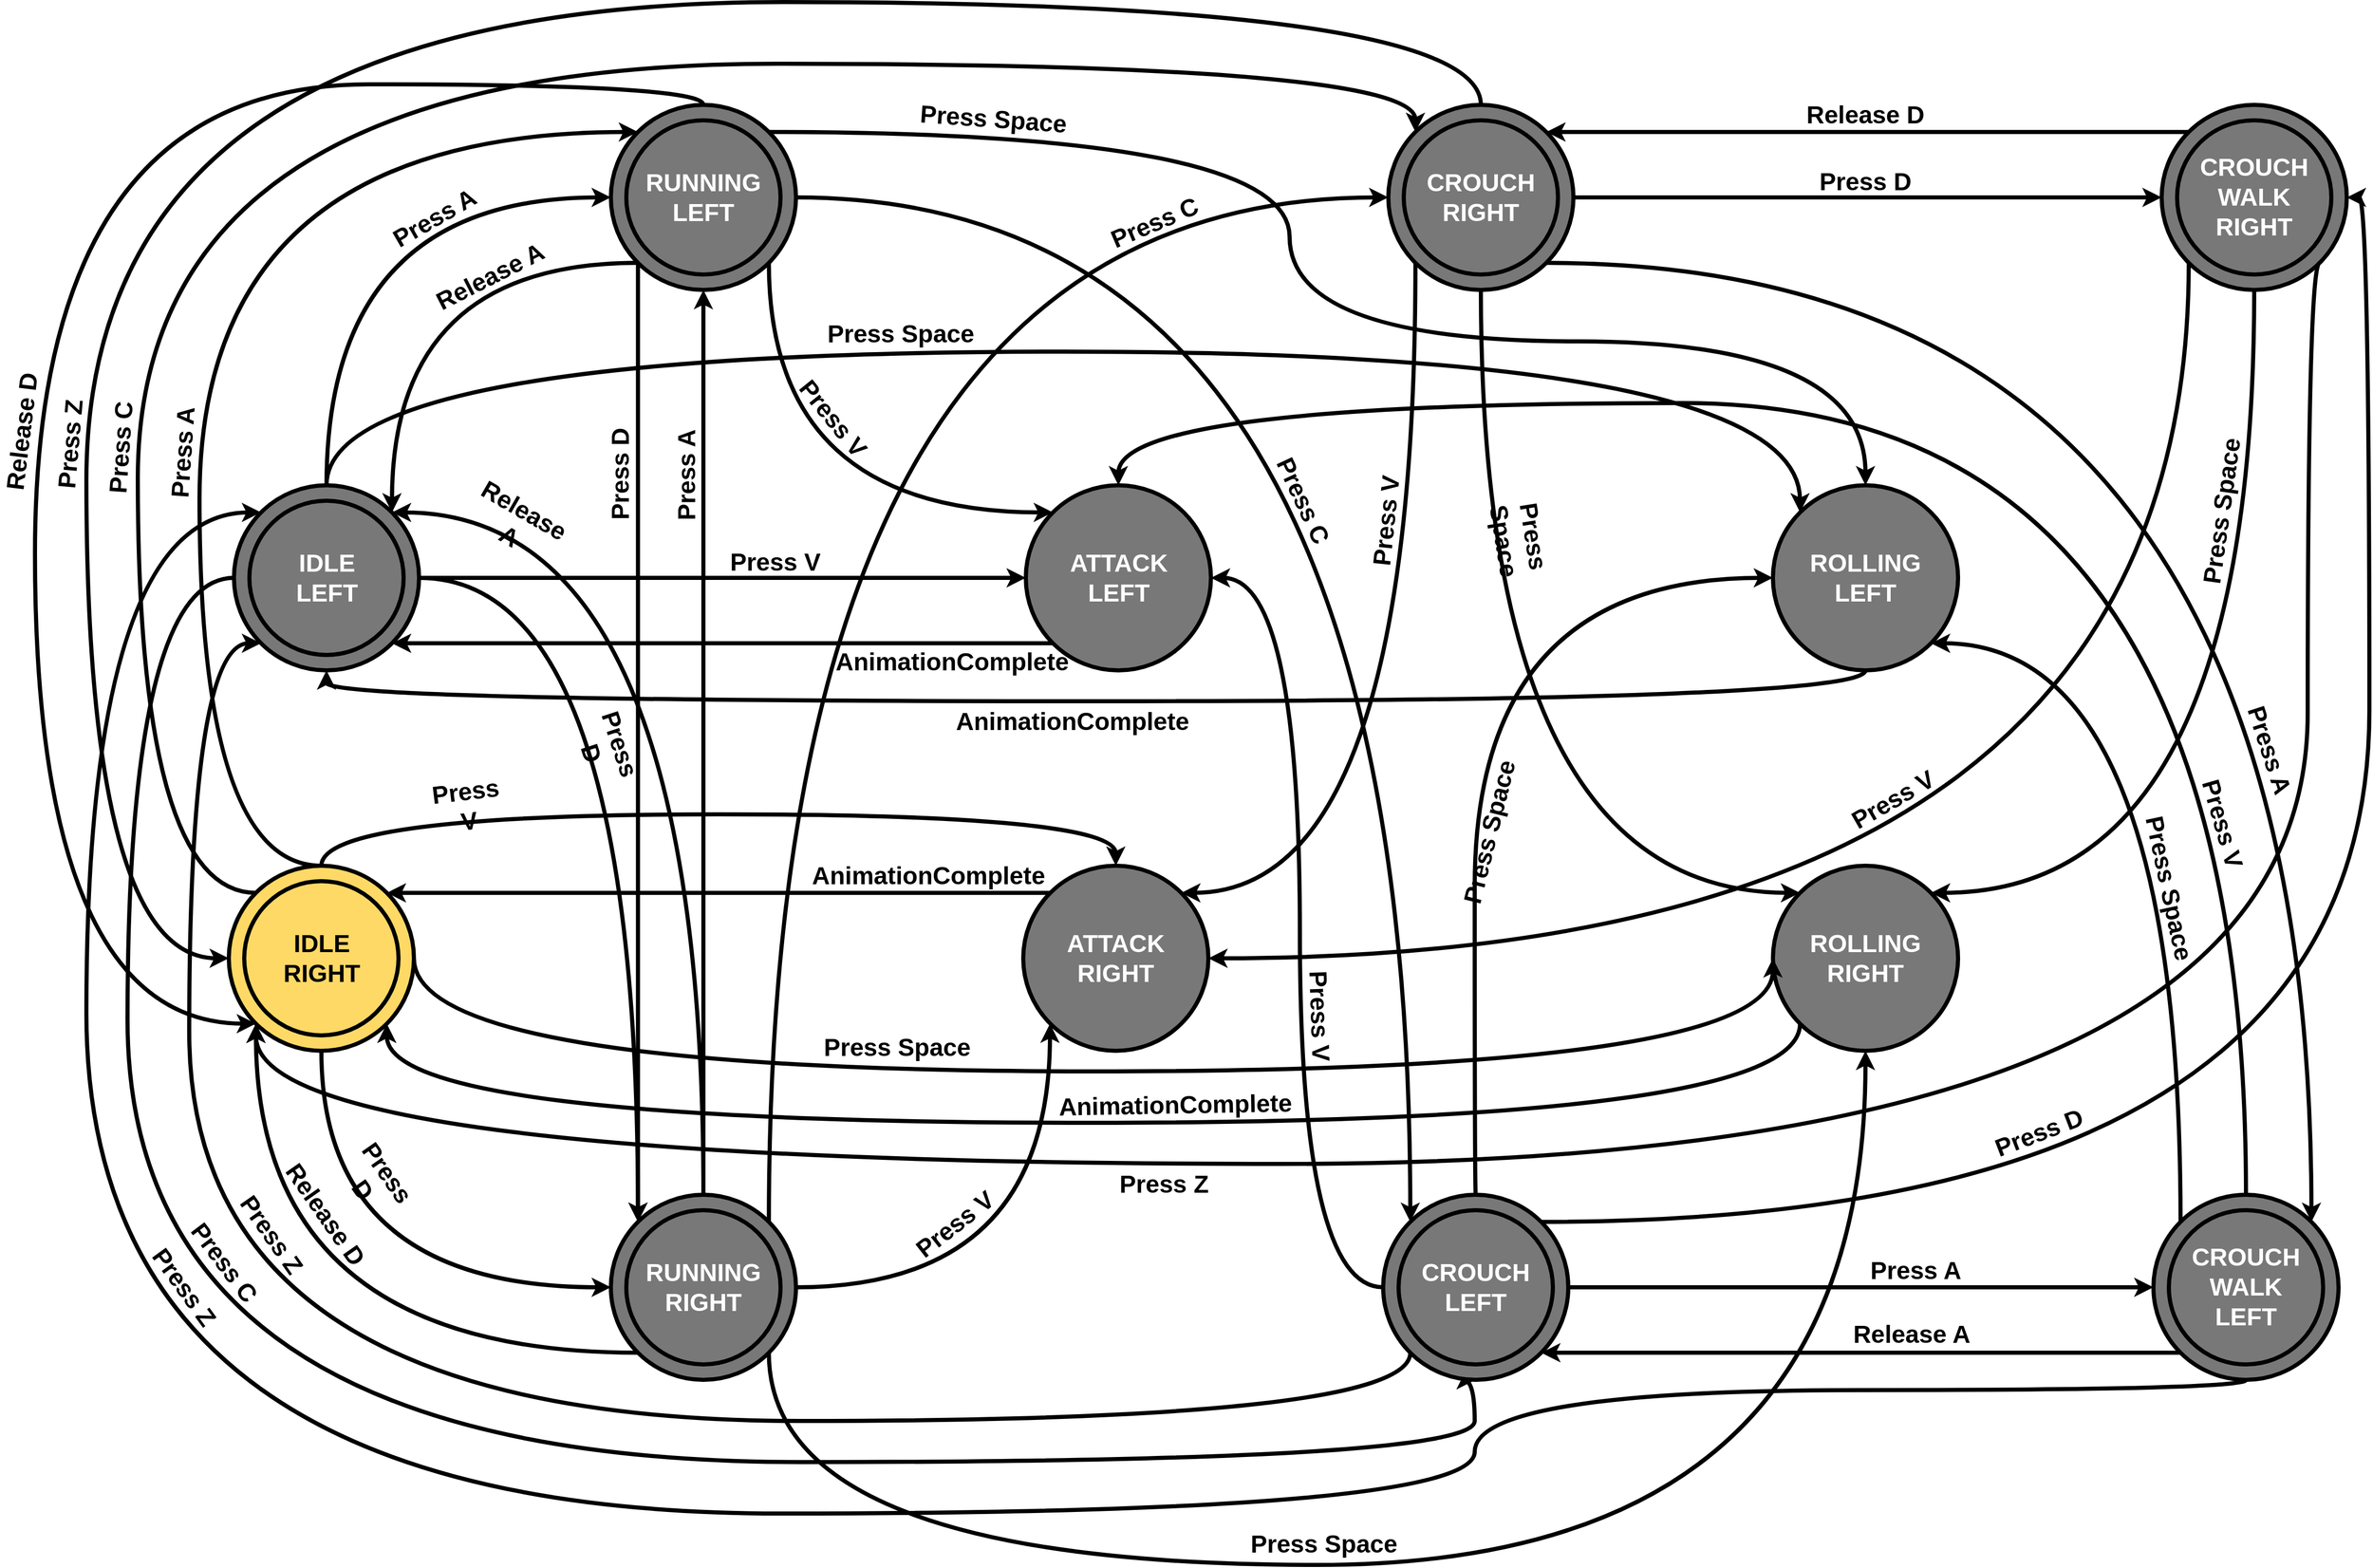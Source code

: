 <mxfile version="26.2.15">
  <diagram id="6a731a19-8d31-9384-78a2-239565b7b9f0" name="Page-1">
    <mxGraphModel dx="2977" dy="-34" grid="1" gridSize="10" guides="1" tooltips="1" connect="1" arrows="1" fold="1" page="1" pageScale="1" pageWidth="1169" pageHeight="827" background="none" math="0" shadow="0">
      <root>
        <mxCell id="0" />
        <mxCell id="1" parent="0" />
        <mxCell id="OigD2LRWpAPJj0eInk9N-1567" style="edgeStyle=orthogonalEdgeStyle;rounded=0;orthogonalLoop=1;jettySize=auto;html=1;exitX=0.5;exitY=0;exitDx=0;exitDy=0;entryX=0.5;entryY=0;entryDx=0;entryDy=0;strokeWidth=4;curved=1;strokeColor=light-dark(#000000,#EDEDED);fontSize=24;" parent="1" source="auzetTRaYYbW5140tfgM-1543" target="auzetTRaYYbW5140tfgM-1554" edge="1">
          <mxGeometry relative="1" as="geometry">
            <Array as="points">
              <mxPoint x="548" y="2920" />
              <mxPoint x="1321" y="2920" />
            </Array>
          </mxGeometry>
        </mxCell>
        <mxCell id="auzetTRaYYbW5140tfgM-1543" value="&lt;font&gt;IDLE&lt;/font&gt;&lt;div&gt;&lt;font&gt;RIGHT&lt;/font&gt;&lt;/div&gt;" style="ellipse;whiteSpace=wrap;html=1;shadow=0;fontFamily=Helvetica;fontSize=24;fontColor=#000000;align=center;strokeColor=light-dark(#000000,#EDEDED);strokeWidth=4;fillColor=#FFD966;fontStyle=1;gradientColor=none;" parent="1" vertex="1">
          <mxGeometry x="458.5" y="2970" width="180" height="180" as="geometry" />
        </mxCell>
        <mxCell id="HxMsq7cy60UaPNfM4Sc5-1567" style="edgeStyle=orthogonalEdgeStyle;rounded=0;orthogonalLoop=1;jettySize=auto;html=1;entryX=0.5;entryY=1;entryDx=0;entryDy=0;curved=1;strokeWidth=4;exitX=0;exitY=0.5;exitDx=0;exitDy=0;fontSize=24;" parent="1" source="auzetTRaYYbW5140tfgM-1544" target="auzetTRaYYbW5140tfgM-1551" edge="1">
          <mxGeometry relative="1" as="geometry">
            <Array as="points">
              <mxPoint x="360" y="2690" />
              <mxPoint x="360" y="3550" />
              <mxPoint x="1670" y="3550" />
              <mxPoint x="1670" y="3470" />
            </Array>
          </mxGeometry>
        </mxCell>
        <mxCell id="auzetTRaYYbW5140tfgM-1544" value="&lt;font&gt;IDLE&lt;/font&gt;&lt;div&gt;&lt;font&gt;LEFT&lt;/font&gt;&lt;/div&gt;" style="ellipse;whiteSpace=wrap;html=1;shadow=0;fontFamily=Helvetica;fontSize=24;align=center;strokeColor=#000000;strokeWidth=4;fillColor=light-dark(#787878, #1a1a1a);fontStyle=1;fontColor=#FFFFFF;" parent="1" vertex="1">
          <mxGeometry x="463.5" y="2600" width="180" height="180" as="geometry" />
        </mxCell>
        <mxCell id="OigD2LRWpAPJj0eInk9N-1596" style="edgeStyle=orthogonalEdgeStyle;rounded=0;orthogonalLoop=1;jettySize=auto;html=1;exitX=0;exitY=1;exitDx=0;exitDy=0;entryX=1;entryY=0;entryDx=0;entryDy=0;curved=1;strokeWidth=4;fontSize=24;" parent="1" source="auzetTRaYYbW5140tfgM-1546" target="auzetTRaYYbW5140tfgM-1544" edge="1">
          <mxGeometry relative="1" as="geometry" />
        </mxCell>
        <mxCell id="OigD2LRWpAPJj0eInk9N-1598" style="edgeStyle=orthogonalEdgeStyle;rounded=0;orthogonalLoop=1;jettySize=auto;html=1;exitX=0;exitY=1;exitDx=0;exitDy=0;entryX=0;entryY=0;entryDx=0;entryDy=0;strokeWidth=4;curved=1;fontSize=24;" parent="1" source="auzetTRaYYbW5140tfgM-1546" target="auzetTRaYYbW5140tfgM-1545" edge="1">
          <mxGeometry relative="1" as="geometry" />
        </mxCell>
        <mxCell id="OigD2LRWpAPJj0eInk9N-1601" style="edgeStyle=orthogonalEdgeStyle;rounded=0;orthogonalLoop=1;jettySize=auto;html=1;exitX=0.5;exitY=0;exitDx=0;exitDy=0;entryX=0;entryY=1;entryDx=0;entryDy=0;curved=1;strokeWidth=4;fontSize=24;" parent="1" source="auzetTRaYYbW5140tfgM-1546" target="auzetTRaYYbW5140tfgM-1543" edge="1">
          <mxGeometry relative="1" as="geometry">
            <Array as="points">
              <mxPoint x="920" y="2210" />
              <mxPoint x="270" y="2210" />
              <mxPoint x="270" y="3124" />
            </Array>
          </mxGeometry>
        </mxCell>
        <mxCell id="HxMsq7cy60UaPNfM4Sc5-1545" style="edgeStyle=orthogonalEdgeStyle;rounded=0;orthogonalLoop=1;jettySize=auto;html=1;exitX=1;exitY=0.5;exitDx=0;exitDy=0;entryX=0;entryY=0;entryDx=0;entryDy=0;curved=1;strokeWidth=4;fontSize=24;" parent="1" source="auzetTRaYYbW5140tfgM-1546" target="auzetTRaYYbW5140tfgM-1551" edge="1">
          <mxGeometry relative="1" as="geometry">
            <mxPoint x="1220.0" y="2660" as="targetPoint" />
          </mxGeometry>
        </mxCell>
        <mxCell id="auzetTRaYYbW5140tfgM-1546" value="&lt;font&gt;RUNNING&lt;/font&gt;&lt;div&gt;&lt;span style=&quot;background-color: transparent;&quot;&gt;&lt;font&gt;LEFT&lt;/font&gt;&lt;/span&gt;&lt;/div&gt;" style="ellipse;whiteSpace=wrap;html=1;shadow=0;fontFamily=Helvetica;fontSize=24;fontColor=#FFFFFF;align=center;strokeColor=#000000;strokeWidth=4;fillColor=light-dark(#787878, #1a1a1a);fontStyle=1;" parent="1" vertex="1">
          <mxGeometry x="830" y="2230" width="180" height="180" as="geometry" />
        </mxCell>
        <mxCell id="auzetTRaYYbW5140tfgM-1548" value="&lt;font&gt;ROLLING&lt;/font&gt;&lt;div&gt;&lt;font&gt;LEFT&lt;/font&gt;&lt;/div&gt;" style="ellipse;whiteSpace=wrap;html=1;shadow=0;fontFamily=Helvetica;fontSize=24;fontColor=#FFFFFF;align=center;strokeColor=#000000;strokeWidth=4;fillColor=light-dark(#787878, #1a1a1a);fontStyle=1;" parent="1" vertex="1">
          <mxGeometry x="1960" y="2600" width="180" height="180" as="geometry" />
        </mxCell>
        <mxCell id="HxMsq7cy60UaPNfM4Sc5-1584" style="edgeStyle=orthogonalEdgeStyle;rounded=0;orthogonalLoop=1;jettySize=auto;html=1;exitX=0;exitY=0;exitDx=0;exitDy=0;entryX=1;entryY=1;entryDx=0;entryDy=0;curved=1;strokeWidth=4;fontSize=24;" parent="1" source="auzetTRaYYbW5140tfgM-1553" target="auzetTRaYYbW5140tfgM-1548" edge="1">
          <mxGeometry relative="1" as="geometry">
            <Array as="points">
              <mxPoint x="2356" y="2754" />
            </Array>
          </mxGeometry>
        </mxCell>
        <mxCell id="auzetTRaYYbW5140tfgM-1553" value="&lt;font&gt;CROUCH&lt;/font&gt;&lt;div&gt;&lt;font&gt;WALK&lt;/font&gt;&lt;/div&gt;&lt;div&gt;&lt;font&gt;LEFT&lt;/font&gt;&lt;/div&gt;" style="ellipse;whiteSpace=wrap;html=1;shadow=0;fontFamily=Helvetica;fontSize=24;fontColor=#FFFFFF;align=center;strokeColor=#000000;strokeWidth=4;fillColor=light-dark(#787878, #1a1a1a);fontStyle=1;" parent="1" vertex="1">
          <mxGeometry x="2330" y="3290" width="180" height="180" as="geometry" />
        </mxCell>
        <mxCell id="auzetTRaYYbW5140tfgM-1549" value="&lt;font&gt;ROLLING&lt;/font&gt;&lt;div&gt;&lt;font&gt;RIGHT&lt;/font&gt;&lt;/div&gt;" style="ellipse;whiteSpace=wrap;html=1;shadow=0;fontFamily=Helvetica;fontSize=24;fontColor=#FFFFFF;align=center;strokeColor=#000000;strokeWidth=4;fillColor=light-dark(#787878, #1a1a1a);fontStyle=1;" parent="1" vertex="1">
          <mxGeometry x="1960" y="2970" width="180" height="180" as="geometry" />
        </mxCell>
        <mxCell id="HxMsq7cy60UaPNfM4Sc5-1586" style="edgeStyle=orthogonalEdgeStyle;rounded=0;orthogonalLoop=1;jettySize=auto;html=1;exitX=0;exitY=1;exitDx=0;exitDy=0;entryX=1;entryY=0.5;entryDx=0;entryDy=0;curved=1;strokeWidth=4;strokeColor=#000000;fontSize=24;" parent="1" source="auzetTRaYYbW5140tfgM-1552" target="auzetTRaYYbW5140tfgM-1554" edge="1">
          <mxGeometry relative="1" as="geometry">
            <Array as="points">
              <mxPoint x="2364" y="3060" />
            </Array>
          </mxGeometry>
        </mxCell>
        <mxCell id="auzetTRaYYbW5140tfgM-1552" value="&lt;font&gt;CROUCH&lt;/font&gt;&lt;div&gt;&lt;font&gt;WALK&lt;/font&gt;&lt;/div&gt;&lt;div&gt;&lt;font&gt;RIGHT&lt;/font&gt;&lt;/div&gt;" style="ellipse;whiteSpace=wrap;html=1;shadow=0;fontFamily=Helvetica;fontSize=24;fontColor=#FFFFFF;align=center;strokeColor=#000000;strokeWidth=4;fillColor=light-dark(#787878, #1a1a1a);fontStyle=1;" parent="1" vertex="1">
          <mxGeometry x="2338" y="2230" width="180" height="180" as="geometry" />
        </mxCell>
        <mxCell id="OigD2LRWpAPJj0eInk9N-1543" style="edgeStyle=orthogonalEdgeStyle;rounded=0;orthogonalLoop=1;jettySize=auto;html=1;exitX=0;exitY=1;exitDx=0;exitDy=0;entryX=1;entryY=1;entryDx=0;entryDy=0;strokeWidth=4;strokeColor=light-dark(#000000,#EDEDED);curved=1;fontSize=24;" parent="1" source="auzetTRaYYbW5140tfgM-1555" target="auzetTRaYYbW5140tfgM-1544" edge="1">
          <mxGeometry relative="1" as="geometry">
            <Array as="points">
              <mxPoint x="1260" y="2754" />
            </Array>
          </mxGeometry>
        </mxCell>
        <mxCell id="auzetTRaYYbW5140tfgM-1555" value="&lt;font&gt;ATTACK&lt;/font&gt;&lt;div&gt;&lt;font&gt;LEFT&lt;/font&gt;&lt;/div&gt;" style="ellipse;whiteSpace=wrap;html=1;shadow=0;fontFamily=Helvetica;fontSize=24;fontColor=#FFFFFF;align=center;strokeColor=#000000;strokeWidth=4;fillColor=light-dark(#787878, #1a1a1a);fontStyle=1;" parent="1" vertex="1">
          <mxGeometry x="1233.5" y="2600" width="180" height="180" as="geometry" />
        </mxCell>
        <mxCell id="auzetTRaYYbW5140tfgM-1550" value="&lt;font&gt;CROUCH&lt;/font&gt;&lt;div&gt;&lt;font&gt;RIGHT&lt;/font&gt;&lt;/div&gt;" style="ellipse;whiteSpace=wrap;html=1;shadow=0;fontFamily=Helvetica;fontSize=24;fontColor=#FFFFFF;align=center;strokeColor=#000000;strokeWidth=4;fillColor=light-dark(#787878, #1a1a1a);fontStyle=1;" parent="1" vertex="1">
          <mxGeometry x="1586" y="2230" width="180" height="180" as="geometry" />
        </mxCell>
        <mxCell id="HxMsq7cy60UaPNfM4Sc5-1551" style="edgeStyle=orthogonalEdgeStyle;rounded=0;orthogonalLoop=1;jettySize=auto;html=1;exitX=0;exitY=0;exitDx=0;exitDy=0;entryX=1;entryY=0;entryDx=0;entryDy=0;strokeWidth=4;curved=1;fontSize=24;" parent="1" source="auzetTRaYYbW5140tfgM-1554" target="auzetTRaYYbW5140tfgM-1543" edge="1">
          <mxGeometry relative="1" as="geometry" />
        </mxCell>
        <mxCell id="auzetTRaYYbW5140tfgM-1554" value="&lt;font&gt;ATTACK&lt;/font&gt;&lt;div&gt;&lt;span style=&quot;background-color: transparent;&quot;&gt;&lt;font&gt;RIGHT&lt;/font&gt;&lt;/span&gt;&lt;/div&gt;" style="ellipse;whiteSpace=wrap;html=1;shadow=0;fontFamily=Helvetica;fontSize=24;fontColor=#FFFFFF;align=center;strokeColor=#000000;strokeWidth=4;fillColor=light-dark(#787878, #1a1a1a);fontStyle=1;" parent="1" vertex="1">
          <mxGeometry x="1231" y="2970" width="180" height="180" as="geometry" />
        </mxCell>
        <mxCell id="OigD2LRWpAPJj0eInk9N-1593" style="edgeStyle=orthogonalEdgeStyle;rounded=0;orthogonalLoop=1;jettySize=auto;html=1;exitX=1;exitY=1;exitDx=0;exitDy=0;entryX=0.5;entryY=1;entryDx=0;entryDy=0;curved=1;strokeWidth=4;fontSize=24;" parent="1" source="auzetTRaYYbW5140tfgM-1545" target="auzetTRaYYbW5140tfgM-1549" edge="1">
          <mxGeometry relative="1" as="geometry">
            <Array as="points">
              <mxPoint x="984" y="3650" />
              <mxPoint x="2050" y="3650" />
            </Array>
          </mxGeometry>
        </mxCell>
        <mxCell id="auzetTRaYYbW5140tfgM-1545" value="&lt;font&gt;RUNNING&lt;/font&gt;&lt;div&gt;&lt;font&gt;RIGHT&lt;/font&gt;&lt;/div&gt;" style="ellipse;whiteSpace=wrap;html=1;shadow=0;fontFamily=Helvetica;fontSize=24;fontColor=#FFFFFF;align=center;strokeColor=#000000;strokeWidth=4;fillColor=light-dark(#787878, #1a1a1a);fontStyle=1;" parent="1" vertex="1">
          <mxGeometry x="830" y="3290" width="180" height="180" as="geometry" />
        </mxCell>
        <mxCell id="HxMsq7cy60UaPNfM4Sc5-1566" style="edgeStyle=orthogonalEdgeStyle;rounded=0;orthogonalLoop=1;jettySize=auto;html=1;entryX=0;entryY=1;entryDx=0;entryDy=0;curved=1;strokeWidth=4;exitX=0;exitY=1;exitDx=0;exitDy=0;fontSize=24;" parent="1" source="auzetTRaYYbW5140tfgM-1551" target="auzetTRaYYbW5140tfgM-1544" edge="1">
          <mxGeometry relative="1" as="geometry">
            <Array as="points">
              <mxPoint x="1607" y="3510" />
              <mxPoint x="420" y="3510" />
              <mxPoint x="420" y="2754" />
            </Array>
          </mxGeometry>
        </mxCell>
        <mxCell id="auzetTRaYYbW5140tfgM-1551" value="&lt;font&gt;CROUCH&lt;/font&gt;&lt;div&gt;&lt;font&gt;LEFT&lt;/font&gt;&lt;/div&gt;" style="ellipse;whiteSpace=wrap;html=1;shadow=0;fontFamily=Helvetica;fontSize=24;fontColor=#FFFFFF;align=center;strokeColor=#000000;strokeWidth=4;fillColor=light-dark(#787878, #1a1a1a);fontStyle=1;" parent="1" vertex="1">
          <mxGeometry x="1581" y="3290" width="180" height="180" as="geometry" />
        </mxCell>
        <mxCell id="auzetTRaYYbW5140tfgM-1547" style="edgeStyle=orthogonalEdgeStyle;rounded=0;orthogonalLoop=1;jettySize=auto;html=1;exitX=0.5;exitY=0;exitDx=0;exitDy=0;entryX=0;entryY=0;entryDx=0;entryDy=0;strokeWidth=4;strokeColor=light-dark(#000000,#EDEDED);curved=1;fontSize=24;" parent="1" source="auzetTRaYYbW5140tfgM-1543" target="auzetTRaYYbW5140tfgM-1546" edge="1">
          <mxGeometry relative="1" as="geometry">
            <Array as="points">
              <mxPoint x="430" y="2970" />
              <mxPoint x="430" y="2256" />
            </Array>
          </mxGeometry>
        </mxCell>
        <mxCell id="auzetTRaYYbW5140tfgM-1559" value="" style="edgeStyle=orthogonalEdgeStyle;rounded=0;orthogonalLoop=1;jettySize=auto;html=1;exitX=0;exitY=0;exitDx=0;exitDy=0;entryX=0;entryY=0;entryDx=0;entryDy=0;strokeWidth=4;fontSize=24;fontStyle=1;curved=1;strokeColor=light-dark(#000000,#EDEDED);" parent="1" source="auzetTRaYYbW5140tfgM-1543" target="auzetTRaYYbW5140tfgM-1550" edge="1">
          <mxGeometry x="0.032" y="-20" relative="1" as="geometry">
            <Array as="points">
              <mxPoint x="370" y="2996" />
              <mxPoint x="370" y="2190" />
              <mxPoint x="1612" y="2190" />
            </Array>
            <mxPoint as="offset" />
          </mxGeometry>
        </mxCell>
        <mxCell id="auzetTRaYYbW5140tfgM-1564" style="edgeStyle=orthogonalEdgeStyle;rounded=0;orthogonalLoop=1;jettySize=auto;html=1;entryX=0;entryY=0.5;entryDx=0;entryDy=0;curved=1;strokeWidth=4;exitX=0.5;exitY=0;exitDx=0;exitDy=0;strokeColor=light-dark(#000000,#EDEDED);fontSize=24;" parent="1" source="auzetTRaYYbW5140tfgM-1544" target="auzetTRaYYbW5140tfgM-1546" edge="1">
          <mxGeometry relative="1" as="geometry">
            <mxPoint x="650" y="2690" as="sourcePoint" />
            <Array as="points">
              <mxPoint x="554" y="2320" />
            </Array>
          </mxGeometry>
        </mxCell>
        <mxCell id="auzetTRaYYbW5140tfgM-1565" style="edgeStyle=orthogonalEdgeStyle;rounded=0;orthogonalLoop=1;jettySize=auto;html=1;exitX=1;exitY=0.5;exitDx=0;exitDy=0;curved=1;strokeWidth=4;strokeColor=light-dark(#000000,#EDEDED);entryX=0;entryY=0;entryDx=0;entryDy=0;fontSize=24;" parent="1" source="auzetTRaYYbW5140tfgM-1544" target="auzetTRaYYbW5140tfgM-1545" edge="1">
          <mxGeometry relative="1" as="geometry">
            <mxPoint x="1070" y="3180" as="targetPoint" />
            <Array as="points">
              <mxPoint x="856" y="2690" />
            </Array>
          </mxGeometry>
        </mxCell>
        <mxCell id="auzetTRaYYbW5140tfgM-1567" style="edgeStyle=orthogonalEdgeStyle;rounded=0;orthogonalLoop=1;jettySize=auto;html=1;entryX=0;entryY=0.5;entryDx=0;entryDy=0;curved=1;strokeWidth=4;strokeColor=light-dark(#000000,#EDEDED);exitX=1;exitY=0.5;exitDx=0;exitDy=0;fontSize=24;" parent="1" source="auzetTRaYYbW5140tfgM-1544" target="auzetTRaYYbW5140tfgM-1555" edge="1">
          <mxGeometry relative="1" as="geometry">
            <mxPoint x="680" y="2720" as="sourcePoint" />
            <Array as="points">
              <mxPoint x="1170" y="2690" />
              <mxPoint x="1170" y="2690" />
            </Array>
          </mxGeometry>
        </mxCell>
        <mxCell id="auzetTRaYYbW5140tfgM-1568" style="edgeStyle=orthogonalEdgeStyle;rounded=0;orthogonalLoop=1;jettySize=auto;html=1;exitX=0.5;exitY=0;exitDx=0;exitDy=0;entryX=0;entryY=0;entryDx=0;entryDy=0;curved=1;strokeWidth=4;strokeColor=light-dark(#000000,#EDEDED);fontSize=24;" parent="1" source="auzetTRaYYbW5140tfgM-1544" target="auzetTRaYYbW5140tfgM-1548" edge="1">
          <mxGeometry relative="1" as="geometry">
            <Array as="points">
              <mxPoint x="554" y="2470" />
              <mxPoint x="1986" y="2470" />
            </Array>
          </mxGeometry>
        </mxCell>
        <mxCell id="auzetTRaYYbW5140tfgM-1570" style="edgeStyle=orthogonalEdgeStyle;rounded=0;orthogonalLoop=1;jettySize=auto;html=1;exitX=0;exitY=1;exitDx=0;exitDy=0;entryX=0;entryY=1;entryDx=0;entryDy=0;curved=1;strokeWidth=4;strokeColor=light-dark(#000000,#EDEDED);fontSize=24;" parent="1" source="auzetTRaYYbW5140tfgM-1545" target="auzetTRaYYbW5140tfgM-1543" edge="1">
          <mxGeometry relative="1" as="geometry">
            <Array as="points">
              <mxPoint x="485" y="3444" />
            </Array>
          </mxGeometry>
        </mxCell>
        <mxCell id="auzetTRaYYbW5140tfgM-1572" style="edgeStyle=orthogonalEdgeStyle;rounded=0;orthogonalLoop=1;jettySize=auto;html=1;entryX=0.5;entryY=1;entryDx=0;entryDy=0;curved=1;exitX=0.5;exitY=0;exitDx=0;exitDy=0;strokeWidth=4;strokeColor=light-dark(#000000,#EDEDED);fontSize=24;" parent="1" source="auzetTRaYYbW5140tfgM-1545" target="auzetTRaYYbW5140tfgM-1546" edge="1">
          <mxGeometry relative="1" as="geometry">
            <Array as="points" />
          </mxGeometry>
        </mxCell>
        <mxCell id="auzetTRaYYbW5140tfgM-1575" style="edgeStyle=orthogonalEdgeStyle;rounded=0;orthogonalLoop=1;jettySize=auto;html=1;entryX=1;entryY=0;entryDx=0;entryDy=0;curved=1;strokeWidth=4;strokeColor=light-dark(#000000,#EDEDED);fontSize=24;" parent="1" source="auzetTRaYYbW5140tfgM-1545" target="auzetTRaYYbW5140tfgM-1544" edge="1">
          <mxGeometry relative="1" as="geometry">
            <Array as="points">
              <mxPoint x="920" y="2626" />
            </Array>
          </mxGeometry>
        </mxCell>
        <mxCell id="auzetTRaYYbW5140tfgM-1578" style="edgeStyle=orthogonalEdgeStyle;rounded=0;orthogonalLoop=1;jettySize=auto;html=1;entryX=0.5;entryY=0;entryDx=0;entryDy=0;strokeWidth=4;strokeColor=light-dark(#000000,#EDEDED);curved=1;exitX=1;exitY=0;exitDx=0;exitDy=0;fontSize=24;" parent="1" source="auzetTRaYYbW5140tfgM-1546" target="auzetTRaYYbW5140tfgM-1548" edge="1">
          <mxGeometry relative="1" as="geometry">
            <Array as="points">
              <mxPoint x="1490" y="2256" />
              <mxPoint x="1490" y="2460" />
              <mxPoint x="2050" y="2460" />
            </Array>
          </mxGeometry>
        </mxCell>
        <mxCell id="auzetTRaYYbW5140tfgM-1582" style="edgeStyle=orthogonalEdgeStyle;rounded=0;orthogonalLoop=1;jettySize=auto;html=1;entryX=0.5;entryY=1;entryDx=0;entryDy=0;strokeWidth=4;strokeColor=light-dark(#000000,#EDEDED);curved=1;exitX=0.5;exitY=1;exitDx=0;exitDy=0;fontSize=24;" parent="1" source="auzetTRaYYbW5140tfgM-1548" target="auzetTRaYYbW5140tfgM-1544" edge="1">
          <mxGeometry relative="1" as="geometry">
            <Array as="points">
              <mxPoint x="2050" y="2810" />
              <mxPoint x="554" y="2810" />
            </Array>
          </mxGeometry>
        </mxCell>
        <mxCell id="auzetTRaYYbW5140tfgM-1579" style="edgeStyle=orthogonalEdgeStyle;rounded=0;orthogonalLoop=1;jettySize=auto;html=1;entryX=1;entryY=1;entryDx=0;entryDy=0;strokeWidth=4;strokeColor=light-dark(#000000,#EDEDED);curved=1;exitX=0;exitY=1;exitDx=0;exitDy=0;fontSize=24;" parent="1" source="auzetTRaYYbW5140tfgM-1549" target="auzetTRaYYbW5140tfgM-1543" edge="1">
          <mxGeometry relative="1" as="geometry">
            <Array as="points">
              <mxPoint x="1986" y="3220" />
              <mxPoint x="612" y="3220" />
            </Array>
          </mxGeometry>
        </mxCell>
        <mxCell id="auzetTRaYYbW5140tfgM-1583" style="edgeStyle=orthogonalEdgeStyle;rounded=0;orthogonalLoop=1;jettySize=auto;html=1;entryX=1;entryY=0;entryDx=0;entryDy=0;strokeWidth=4;strokeColor=light-dark(#000000,#EDEDED);curved=1;exitX=1;exitY=1;exitDx=0;exitDy=0;fontSize=24;" parent="1" source="auzetTRaYYbW5140tfgM-1550" target="auzetTRaYYbW5140tfgM-1553" edge="1">
          <mxGeometry relative="1" as="geometry">
            <Array as="points">
              <mxPoint x="2484" y="2384" />
            </Array>
          </mxGeometry>
        </mxCell>
        <mxCell id="auzetTRaYYbW5140tfgM-1585" style="edgeStyle=orthogonalEdgeStyle;rounded=0;orthogonalLoop=1;jettySize=auto;html=1;entryX=0;entryY=0.5;entryDx=0;entryDy=0;strokeWidth=4;strokeColor=light-dark(#000000,#EDEDED);curved=1;exitX=1;exitY=0.5;exitDx=0;exitDy=0;fontSize=24;" parent="1" source="auzetTRaYYbW5140tfgM-1550" target="auzetTRaYYbW5140tfgM-1552" edge="1">
          <mxGeometry relative="1" as="geometry">
            <Array as="points">
              <mxPoint x="2050" y="2320" />
              <mxPoint x="2050" y="2320" />
            </Array>
          </mxGeometry>
        </mxCell>
        <mxCell id="auzetTRaYYbW5140tfgM-1586" style="edgeStyle=orthogonalEdgeStyle;rounded=0;orthogonalLoop=1;jettySize=auto;html=1;entryX=0;entryY=0.5;entryDx=0;entryDy=0;strokeWidth=4;strokeColor=light-dark(#000000,#EDEDED);curved=1;exitX=0.5;exitY=0;exitDx=0;exitDy=0;fontSize=24;" parent="1" source="auzetTRaYYbW5140tfgM-1550" target="auzetTRaYYbW5140tfgM-1543" edge="1">
          <mxGeometry relative="1" as="geometry">
            <Array as="points">
              <mxPoint x="1676" y="2130" />
              <mxPoint x="320" y="2130" />
              <mxPoint x="320" y="3060" />
            </Array>
          </mxGeometry>
        </mxCell>
        <mxCell id="auzetTRaYYbW5140tfgM-1587" style="edgeStyle=orthogonalEdgeStyle;rounded=0;orthogonalLoop=1;jettySize=auto;html=1;entryX=1;entryY=0;entryDx=0;entryDy=0;strokeWidth=4;strokeColor=light-dark(#000000,#EDEDED);curved=1;exitX=0;exitY=1;exitDx=0;exitDy=0;fontSize=24;" parent="1" source="auzetTRaYYbW5140tfgM-1550" target="auzetTRaYYbW5140tfgM-1554" edge="1">
          <mxGeometry relative="1" as="geometry">
            <Array as="points">
              <mxPoint x="1612" y="2996" />
            </Array>
          </mxGeometry>
        </mxCell>
        <mxCell id="auzetTRaYYbW5140tfgM-1589" style="edgeStyle=orthogonalEdgeStyle;rounded=0;orthogonalLoop=1;jettySize=auto;html=1;entryX=0;entryY=0;entryDx=0;entryDy=0;strokeWidth=4;strokeColor=light-dark(#000000,#EDEDED);curved=1;exitX=0.5;exitY=1;exitDx=0;exitDy=0;fontSize=24;" parent="1" source="auzetTRaYYbW5140tfgM-1550" target="auzetTRaYYbW5140tfgM-1549" edge="1">
          <mxGeometry relative="1" as="geometry">
            <Array as="points">
              <mxPoint x="1676" y="2996" />
            </Array>
          </mxGeometry>
        </mxCell>
        <mxCell id="auzetTRaYYbW5140tfgM-1590" style="edgeStyle=orthogonalEdgeStyle;rounded=0;orthogonalLoop=1;jettySize=auto;html=1;entryX=0;entryY=0.5;entryDx=0;entryDy=0;strokeWidth=4;strokeColor=light-dark(#000000,#EDEDED);curved=1;exitX=1;exitY=0.5;exitDx=0;exitDy=0;fontSize=24;" parent="1" source="auzetTRaYYbW5140tfgM-1551" target="auzetTRaYYbW5140tfgM-1553" edge="1">
          <mxGeometry relative="1" as="geometry">
            <mxPoint x="1890" y="3400" as="sourcePoint" />
            <Array as="points">
              <mxPoint x="1761" y="3380" />
            </Array>
          </mxGeometry>
        </mxCell>
        <mxCell id="auzetTRaYYbW5140tfgM-1591" style="edgeStyle=orthogonalEdgeStyle;rounded=0;orthogonalLoop=1;jettySize=auto;html=1;strokeWidth=4;strokeColor=light-dark(#000000,#EDEDED);curved=1;exitX=1;exitY=0;exitDx=0;exitDy=0;entryX=1;entryY=0.5;entryDx=0;entryDy=0;fontSize=24;" parent="1" source="auzetTRaYYbW5140tfgM-1551" target="auzetTRaYYbW5140tfgM-1552" edge="1">
          <mxGeometry relative="1" as="geometry">
            <Array as="points">
              <mxPoint x="2540" y="3316" />
              <mxPoint x="2540" y="2320" />
            </Array>
            <mxPoint x="1774.14" y="3316.36" as="sourcePoint" />
            <mxPoint x="2557.5" y="2320" as="targetPoint" />
          </mxGeometry>
        </mxCell>
        <mxCell id="auzetTRaYYbW5140tfgM-1593" style="edgeStyle=orthogonalEdgeStyle;rounded=0;orthogonalLoop=1;jettySize=auto;html=1;entryX=1;entryY=0.5;entryDx=0;entryDy=0;strokeWidth=4;strokeColor=light-dark(#000000,#EDEDED);curved=1;fontSize=24;" parent="1" source="auzetTRaYYbW5140tfgM-1551" target="auzetTRaYYbW5140tfgM-1555" edge="1">
          <mxGeometry relative="1" as="geometry">
            <Array as="points">
              <mxPoint x="1500" y="3380" />
              <mxPoint x="1500" y="2690" />
            </Array>
          </mxGeometry>
        </mxCell>
        <mxCell id="auzetTRaYYbW5140tfgM-1594" style="edgeStyle=orthogonalEdgeStyle;rounded=0;orthogonalLoop=1;jettySize=auto;html=1;entryX=0;entryY=0.5;entryDx=0;entryDy=0;strokeWidth=4;strokeColor=light-dark(#000000,#EDEDED);curved=1;exitX=0.5;exitY=0;exitDx=0;exitDy=0;fontSize=24;" parent="1" source="auzetTRaYYbW5140tfgM-1551" target="auzetTRaYYbW5140tfgM-1548" edge="1">
          <mxGeometry relative="1" as="geometry">
            <Array as="points">
              <mxPoint x="1670" y="3290" />
              <mxPoint x="1670" y="2690" />
            </Array>
          </mxGeometry>
        </mxCell>
        <mxCell id="auzetTRaYYbW5140tfgM-1595" style="edgeStyle=orthogonalEdgeStyle;rounded=0;orthogonalLoop=1;jettySize=auto;html=1;entryX=1;entryY=0;entryDx=0;entryDy=0;strokeWidth=4;strokeColor=light-dark(#000000,#EDEDED);curved=1;exitX=0;exitY=0;exitDx=0;exitDy=0;fontSize=24;" parent="1" source="auzetTRaYYbW5140tfgM-1552" target="auzetTRaYYbW5140tfgM-1550" edge="1">
          <mxGeometry relative="1" as="geometry">
            <Array as="points">
              <mxPoint x="2260" y="2256" />
              <mxPoint x="2260" y="2256" />
            </Array>
          </mxGeometry>
        </mxCell>
        <mxCell id="auzetTRaYYbW5140tfgM-1599" style="edgeStyle=orthogonalEdgeStyle;rounded=0;orthogonalLoop=1;jettySize=auto;html=1;entryX=1;entryY=0;entryDx=0;entryDy=0;strokeWidth=4;strokeColor=light-dark(#000000,#EDEDED);curved=1;exitX=0.5;exitY=1;exitDx=0;exitDy=0;fontSize=24;" parent="1" source="auzetTRaYYbW5140tfgM-1552" target="auzetTRaYYbW5140tfgM-1549" edge="1">
          <mxGeometry relative="1" as="geometry">
            <Array as="points">
              <mxPoint x="2428" y="2996" />
            </Array>
          </mxGeometry>
        </mxCell>
        <mxCell id="auzetTRaYYbW5140tfgM-1600" style="edgeStyle=orthogonalEdgeStyle;rounded=0;orthogonalLoop=1;jettySize=auto;html=1;entryX=1;entryY=1;entryDx=0;entryDy=0;strokeWidth=4;strokeColor=light-dark(#000000,#EDEDED);curved=1;exitX=0;exitY=1;exitDx=0;exitDy=0;fontSize=24;" parent="1" source="auzetTRaYYbW5140tfgM-1553" target="auzetTRaYYbW5140tfgM-1551" edge="1">
          <mxGeometry relative="1" as="geometry">
            <Array as="points">
              <mxPoint x="1810" y="3444" />
              <mxPoint x="1810" y="3444" />
            </Array>
          </mxGeometry>
        </mxCell>
        <mxCell id="auzetTRaYYbW5140tfgM-1601" style="edgeStyle=orthogonalEdgeStyle;rounded=0;orthogonalLoop=1;jettySize=auto;html=1;strokeWidth=4;strokeColor=light-dark(#000000,#EDEDED);curved=1;exitX=1;exitY=1;exitDx=0;exitDy=0;entryX=0;entryY=1;entryDx=0;entryDy=0;fontSize=24;" parent="1" source="auzetTRaYYbW5140tfgM-1552" target="auzetTRaYYbW5140tfgM-1543" edge="1">
          <mxGeometry relative="1" as="geometry">
            <Array as="points">
              <mxPoint x="2480" y="2384" />
              <mxPoint x="2480" y="3260" />
              <mxPoint x="485" y="3260" />
            </Array>
            <mxPoint x="610" y="3000" as="targetPoint" />
          </mxGeometry>
        </mxCell>
        <mxCell id="auzetTRaYYbW5140tfgM-1562" style="edgeStyle=orthogonalEdgeStyle;rounded=0;orthogonalLoop=1;jettySize=auto;html=1;entryX=0;entryY=0.5;entryDx=0;entryDy=0;fontSize=24;fontStyle=1;strokeWidth=4;exitX=1;exitY=0.5;exitDx=0;exitDy=0;curved=1;strokeColor=light-dark(#000000,#EDEDED);" parent="1" source="auzetTRaYYbW5140tfgM-1543" target="auzetTRaYYbW5140tfgM-1549" edge="1">
          <mxGeometry relative="1" as="geometry">
            <Array as="points">
              <mxPoint x="639" y="3170" />
              <mxPoint x="1960" y="3170" />
            </Array>
          </mxGeometry>
        </mxCell>
        <mxCell id="auzetTRaYYbW5140tfgM-1612" value="" style="edgeStyle=orthogonalEdgeStyle;rounded=0;orthogonalLoop=1;jettySize=auto;html=1;exitX=1;exitY=0.5;exitDx=0;exitDy=0;entryX=0;entryY=1;entryDx=0;entryDy=0;curved=1;strokeWidth=4;strokeColor=light-dark(#000000,#EDEDED);fontSize=24;" parent="1" source="auzetTRaYYbW5140tfgM-1545" target="auzetTRaYYbW5140tfgM-1554" edge="1">
          <mxGeometry relative="1" as="geometry">
            <mxPoint x="980" y="3820" as="sourcePoint" />
            <mxPoint x="617" y="2626" as="targetPoint" />
            <Array as="points">
              <mxPoint x="1257" y="3380" />
              <mxPoint x="1257" y="3124" />
            </Array>
          </mxGeometry>
        </mxCell>
        <mxCell id="auzetTRaYYbW5140tfgM-1616" value="" style="edgeStyle=orthogonalEdgeStyle;rounded=0;orthogonalLoop=1;jettySize=auto;html=1;entryX=0;entryY=0;entryDx=0;entryDy=0;strokeWidth=4;strokeColor=light-dark(#000000,#EDEDED);curved=1;exitX=1;exitY=1;exitDx=0;exitDy=0;fontSize=24;" parent="1" source="auzetTRaYYbW5140tfgM-1546" target="auzetTRaYYbW5140tfgM-1555" edge="1">
          <mxGeometry relative="1" as="geometry">
            <mxPoint x="1094" y="2270" as="sourcePoint" />
            <mxPoint x="1857" y="3756" as="targetPoint" />
            <Array as="points">
              <mxPoint x="984" y="2626" />
            </Array>
          </mxGeometry>
        </mxCell>
        <mxCell id="auzetTRaYYbW5140tfgM-1617" value="" style="edgeStyle=orthogonalEdgeStyle;rounded=0;orthogonalLoop=1;jettySize=auto;html=1;entryX=0;entryY=0.5;entryDx=0;entryDy=0;strokeWidth=4;fontSize=24;fontStyle=1;curved=1;exitX=0.5;exitY=1;exitDx=0;exitDy=0;strokeColor=light-dark(#000000,#EDEDED);" parent="1" source="auzetTRaYYbW5140tfgM-1543" target="auzetTRaYYbW5140tfgM-1545" edge="1">
          <mxGeometry relative="1" as="geometry">
            <mxPoint x="562" y="3150" as="sourcePoint" />
            <mxPoint x="1260" y="2626" as="targetPoint" />
            <Array as="points">
              <mxPoint x="549" y="3380" />
            </Array>
          </mxGeometry>
        </mxCell>
        <mxCell id="OigD2LRWpAPJj0eInk9N-1547" value="" style="ellipse;whiteSpace=wrap;html=1;aspect=fixed;fillColor=none;strokeWidth=4;strokeColor=#000000;fontColor=#FFFFFF;fontSize=24;" parent="1" vertex="1">
          <mxGeometry x="478.5" y="2615" width="150" height="150" as="geometry" />
        </mxCell>
        <mxCell id="OigD2LRWpAPJj0eInk9N-1592" style="edgeStyle=orthogonalEdgeStyle;rounded=0;orthogonalLoop=1;jettySize=auto;html=1;exitX=1;exitY=0;exitDx=0;exitDy=0;entryX=0;entryY=0.5;entryDx=0;entryDy=0;strokeWidth=4;curved=1;fontSize=24;" parent="1" source="auzetTRaYYbW5140tfgM-1545" target="auzetTRaYYbW5140tfgM-1550" edge="1">
          <mxGeometry relative="1" as="geometry">
            <Array as="points">
              <mxPoint x="984" y="2320" />
            </Array>
          </mxGeometry>
        </mxCell>
        <mxCell id="OigD2LRWpAPJj0eInk9N-1549" value="" style="ellipse;whiteSpace=wrap;html=1;aspect=fixed;fillColor=none;strokeWidth=4;strokeColor=#000000;fontColor=#FFFFFF;fontSize=24;" parent="1" vertex="1">
          <mxGeometry x="845" y="3305" width="150" height="150" as="geometry" />
        </mxCell>
        <mxCell id="OigD2LRWpAPJj0eInk9N-1550" value="" style="ellipse;whiteSpace=wrap;html=1;aspect=fixed;fillColor=none;strokeWidth=4;strokeColor=#000000;fontColor=#FFFFFF;fontSize=24;" parent="1" vertex="1">
          <mxGeometry x="845" y="2245" width="150" height="150" as="geometry" />
        </mxCell>
        <mxCell id="OigD2LRWpAPJj0eInk9N-1553" value="" style="ellipse;whiteSpace=wrap;html=1;aspect=fixed;fillColor=none;strokeWidth=4;strokeColor=light-dark(#000000,#EDEDED);fontSize=24;" parent="1" vertex="1">
          <mxGeometry x="473.5" y="2985" width="150" height="150" as="geometry" />
        </mxCell>
        <mxCell id="OigD2LRWpAPJj0eInk9N-1554" value="" style="ellipse;whiteSpace=wrap;html=1;aspect=fixed;fillColor=none;strokeWidth=4;strokeColor=#000000;fontColor=#FFFFFF;fontSize=24;" parent="1" vertex="1">
          <mxGeometry x="1596" y="3305" width="150" height="150" as="geometry" />
        </mxCell>
        <mxCell id="OigD2LRWpAPJj0eInk9N-1560" style="edgeStyle=orthogonalEdgeStyle;rounded=0;orthogonalLoop=1;jettySize=auto;html=1;entryX=0.5;entryY=0;entryDx=0;entryDy=0;strokeWidth=4;curved=1;exitX=0.5;exitY=0;exitDx=0;exitDy=0;strokeColor=light-dark(#000000,#EDEDED);fontSize=24;" parent="1" source="auzetTRaYYbW5140tfgM-1553" target="auzetTRaYYbW5140tfgM-1555" edge="1">
          <mxGeometry relative="1" as="geometry">
            <Array as="points">
              <mxPoint x="2420" y="2520" />
              <mxPoint x="1323" y="2520" />
            </Array>
          </mxGeometry>
        </mxCell>
        <mxCell id="HxMsq7cy60UaPNfM4Sc5-1580" style="edgeStyle=orthogonalEdgeStyle;rounded=0;orthogonalLoop=1;jettySize=auto;html=1;entryX=0;entryY=0;entryDx=0;entryDy=0;curved=1;strokeWidth=4;exitX=0.5;exitY=1;exitDx=0;exitDy=0;fontSize=24;" parent="1" source="auzetTRaYYbW5140tfgM-1553" target="auzetTRaYYbW5140tfgM-1544" edge="1">
          <mxGeometry relative="1" as="geometry">
            <Array as="points">
              <mxPoint x="2420" y="3480" />
              <mxPoint x="1670" y="3480" />
              <mxPoint x="1670" y="3600" />
              <mxPoint x="320" y="3600" />
              <mxPoint x="320" y="2626" />
            </Array>
          </mxGeometry>
        </mxCell>
        <mxCell id="OigD2LRWpAPJj0eInk9N-1556" value="" style="ellipse;whiteSpace=wrap;html=1;aspect=fixed;fillColor=none;strokeWidth=4;strokeColor=#000000;fontColor=#FFFFFF;fontSize=24;" parent="1" vertex="1">
          <mxGeometry x="2345" y="3305" width="150" height="150" as="geometry" />
        </mxCell>
        <mxCell id="OigD2LRWpAPJj0eInk9N-1557" value="" style="ellipse;whiteSpace=wrap;html=1;aspect=fixed;fillColor=none;strokeWidth=4;strokeColor=#000000;fontColor=#FFFFFF;fontSize=24;" parent="1" vertex="1">
          <mxGeometry x="1601" y="2245" width="150" height="150" as="geometry" />
        </mxCell>
        <mxCell id="OigD2LRWpAPJj0eInk9N-1559" value="" style="ellipse;whiteSpace=wrap;html=1;aspect=fixed;fillColor=none;strokeWidth=4;strokeColor=#000000;fontColor=#FFFFFF;fontSize=24;" parent="1" vertex="1">
          <mxGeometry x="2353" y="2245" width="150" height="150" as="geometry" />
        </mxCell>
        <mxCell id="OigD2LRWpAPJj0eInk9N-1562" value="Press A" style="text;html=1;align=center;verticalAlign=middle;whiteSpace=wrap;rounded=0;fontSize=24;fontStyle=1;rotation=-30;strokeColor=none;strokeWidth=4;" parent="1" vertex="1">
          <mxGeometry x="603.46" y="2330.38" width="111.5" height="20" as="geometry" />
        </mxCell>
        <mxCell id="OigD2LRWpAPJj0eInk9N-1563" value="Press D" style="text;html=1;align=center;verticalAlign=middle;whiteSpace=wrap;rounded=0;fontSize=24;fontStyle=1;rotation=72;strokeColor=none;strokeWidth=4;" parent="1" vertex="1">
          <mxGeometry x="779.63" y="2845.73" width="91" height="20" as="geometry" />
        </mxCell>
        <mxCell id="OigD2LRWpAPJj0eInk9N-1564" value="Press A" style="text;html=1;align=center;verticalAlign=middle;whiteSpace=wrap;rounded=0;fontSize=24;fontStyle=1;rotation=274;strokeColor=none;strokeWidth=4;" parent="1" vertex="1">
          <mxGeometry x="358.25" y="2557.75" width="111.5" height="20" as="geometry" />
        </mxCell>
        <mxCell id="OigD2LRWpAPJj0eInk9N-1565" value="Press D" style="text;html=1;align=center;verticalAlign=middle;whiteSpace=wrap;rounded=0;fontSize=24;fontStyle=1;rotation=55;strokeColor=none;strokeWidth=4;" parent="1" vertex="1">
          <mxGeometry x="557.11" y="3266.66" width="87.5" height="20" as="geometry" />
        </mxCell>
        <mxCell id="OigD2LRWpAPJj0eInk9N-1566" value="Press C" style="text;html=1;align=center;verticalAlign=middle;whiteSpace=wrap;rounded=0;fontSize=24;fontStyle=1;rotation=274;strokeColor=none;strokeWidth=4;" parent="1" vertex="1">
          <mxGeometry x="298.5" y="2553.5" width="110" height="20" as="geometry" />
        </mxCell>
        <mxCell id="OigD2LRWpAPJj0eInk9N-1568" value="Press V" style="text;html=1;align=center;verticalAlign=middle;whiteSpace=wrap;rounded=0;fontSize=24;fontStyle=1;rotation=353;strokeColor=none;strokeWidth=4;" parent="1" vertex="1">
          <mxGeometry x="647.44" y="2902.09" width="86.5" height="20" as="geometry" />
        </mxCell>
        <mxCell id="OigD2LRWpAPJj0eInk9N-1570" value="Press Space" style="text;html=1;align=center;verticalAlign=middle;whiteSpace=wrap;rounded=0;fontSize=24;fontStyle=1;rotation=0;strokeColor=none;strokeWidth=4;" parent="1" vertex="1">
          <mxGeometry x="1024" y="3137" width="168.5" height="20" as="geometry" />
        </mxCell>
        <mxCell id="OigD2LRWpAPJj0eInk9N-1571" value="Press Space" style="text;html=1;align=center;verticalAlign=middle;whiteSpace=wrap;rounded=0;fontSize=24;fontStyle=1;rotation=0;strokeColor=none;strokeWidth=4;" parent="1" vertex="1">
          <mxGeometry x="1029.5" y="2443" width="163.5" height="20" as="geometry" />
        </mxCell>
        <mxCell id="OigD2LRWpAPJj0eInk9N-1572" value="Press V" style="text;html=1;align=center;verticalAlign=middle;whiteSpace=wrap;rounded=0;fontSize=24;fontStyle=1;rotation=0;strokeColor=none;strokeWidth=4;" parent="1" vertex="1">
          <mxGeometry x="931" y="2665" width="117.5" height="20" as="geometry" />
        </mxCell>
        <mxCell id="OigD2LRWpAPJj0eInk9N-1581" value="Press Z" style="text;html=1;align=center;verticalAlign=middle;whiteSpace=wrap;rounded=0;fontSize=24;fontStyle=1;rotation=55;strokeColor=none;strokeWidth=4;" parent="1" vertex="1">
          <mxGeometry x="441" y="3319" width="117.5" height="20" as="geometry" />
        </mxCell>
        <mxCell id="OigD2LRWpAPJj0eInk9N-1582" value="Press A" style="text;html=1;align=center;verticalAlign=middle;whiteSpace=wrap;rounded=0;fontSize=24;fontStyle=1;rotation=-90;strokeColor=none;strokeWidth=4;" parent="1" vertex="1">
          <mxGeometry x="845" y="2580" width="117.5" height="20" as="geometry" />
        </mxCell>
        <mxCell id="OigD2LRWpAPJj0eInk9N-1585" value="Release D" style="text;html=1;align=center;verticalAlign=middle;whiteSpace=wrap;rounded=0;fontSize=24;fontStyle=1;rotation=55;strokeColor=none;strokeWidth=4;" parent="1" vertex="1">
          <mxGeometry x="490.65" y="3299" width="122.5" height="20" as="geometry" />
        </mxCell>
        <mxCell id="OigD2LRWpAPJj0eInk9N-1587" value="Release A" style="text;html=1;align=center;verticalAlign=middle;whiteSpace=wrap;rounded=0;fontSize=24;fontStyle=1;rotation=30;strokeColor=none;strokeWidth=4;" parent="1" vertex="1">
          <mxGeometry x="682.39" y="2626.88" width="112.5" height="20" as="geometry" />
        </mxCell>
        <mxCell id="OigD2LRWpAPJj0eInk9N-1590" value="Press V" style="text;html=1;align=center;verticalAlign=middle;whiteSpace=wrap;rounded=0;fontSize=24;fontStyle=1;rotation=322;strokeColor=none;strokeWidth=4;" parent="1" vertex="1">
          <mxGeometry x="1106" y="3309" width="117.5" height="20" as="geometry" />
        </mxCell>
        <mxCell id="OigD2LRWpAPJj0eInk9N-1594" value="Press Space" style="text;html=1;align=center;verticalAlign=middle;whiteSpace=wrap;rounded=0;fontSize=24;fontStyle=1;rotation=0;strokeColor=none;strokeWidth=4;" parent="1" vertex="1">
          <mxGeometry x="1444.5" y="3620" width="156.5" height="20" as="geometry" />
        </mxCell>
        <mxCell id="OigD2LRWpAPJj0eInk9N-1595" value="Press C" style="text;html=1;align=center;verticalAlign=middle;whiteSpace=wrap;rounded=0;fontSize=24;fontStyle=1;rotation=337;strokeColor=none;strokeWidth=4;" parent="1" vertex="1">
          <mxGeometry x="1308.5" y="2335" width="99.75" height="20" as="geometry" />
        </mxCell>
        <mxCell id="OigD2LRWpAPJj0eInk9N-1597" value="Release A" style="text;html=1;align=center;verticalAlign=middle;whiteSpace=wrap;rounded=0;fontSize=24;fontStyle=1;rotation=333;strokeColor=none;strokeWidth=4;" parent="1" vertex="1">
          <mxGeometry x="649.39" y="2387.38" width="127.5" height="20" as="geometry" />
        </mxCell>
        <mxCell id="OigD2LRWpAPJj0eInk9N-1599" value="Press D" style="text;html=1;align=center;verticalAlign=middle;whiteSpace=wrap;rounded=0;fontSize=24;fontStyle=1;rotation=-90;strokeColor=none;strokeWidth=4;" parent="1" vertex="1">
          <mxGeometry x="790.25" y="2578.75" width="97.5" height="20" as="geometry" />
        </mxCell>
        <mxCell id="OigD2LRWpAPJj0eInk9N-1602" value="Release D" style="text;html=1;align=center;verticalAlign=middle;whiteSpace=wrap;rounded=0;fontSize=24;fontStyle=1;rotation=277;strokeColor=none;strokeWidth=4;" parent="1" vertex="1">
          <mxGeometry x="193.87" y="2537.81" width="127.5" height="20" as="geometry" />
        </mxCell>
        <mxCell id="OigD2LRWpAPJj0eInk9N-1603" value="Press V" style="text;html=1;align=center;verticalAlign=middle;whiteSpace=wrap;rounded=0;fontSize=24;fontStyle=1;rotation=51;strokeColor=none;strokeWidth=4;" parent="1" vertex="1">
          <mxGeometry x="987" y="2525" width="117.5" height="20" as="geometry" />
        </mxCell>
        <mxCell id="HxMsq7cy60UaPNfM4Sc5-1542" value="Press Space" style="text;html=1;align=center;verticalAlign=middle;whiteSpace=wrap;rounded=0;fontSize=24;fontStyle=1;rotation=4;strokeColor=none;strokeWidth=4;" parent="1" vertex="1">
          <mxGeometry x="1103.5" y="2234" width="196" height="20" as="geometry" />
        </mxCell>
        <mxCell id="HxMsq7cy60UaPNfM4Sc5-1546" value="Press C" style="text;html=1;align=center;verticalAlign=middle;whiteSpace=wrap;rounded=0;fontSize=24;fontStyle=1;rotation=65;strokeColor=none;strokeWidth=4;" parent="1" vertex="1">
          <mxGeometry x="1444" y="2605" width="117.5" height="20" as="geometry" />
        </mxCell>
        <mxCell id="HxMsq7cy60UaPNfM4Sc5-1547" value="AnimationComplete" style="text;html=1;align=center;verticalAlign=middle;whiteSpace=wrap;rounded=0;fontSize=24;fontStyle=1;rotation=359;strokeColor=none;strokeWidth=4;" parent="1" vertex="1">
          <mxGeometry x="1320" y="3191" width="117.5" height="24" as="geometry" />
        </mxCell>
        <mxCell id="HxMsq7cy60UaPNfM4Sc5-1548" value="AnimationComplete" style="text;html=1;align=center;verticalAlign=middle;whiteSpace=wrap;rounded=0;fontSize=24;fontStyle=1;rotation=0;strokeColor=none;strokeWidth=4;" parent="1" vertex="1">
          <mxGeometry x="1220" y="2820" width="117.5" height="20" as="geometry" />
        </mxCell>
        <mxCell id="HxMsq7cy60UaPNfM4Sc5-1549" value="AnimationComplete" style="text;html=1;align=center;verticalAlign=middle;whiteSpace=wrap;rounded=0;fontSize=24;fontStyle=1;rotation=0;strokeColor=none;strokeWidth=4;" parent="1" vertex="1">
          <mxGeometry x="1102.5" y="2762" width="117.5" height="20" as="geometry" />
        </mxCell>
        <mxCell id="HxMsq7cy60UaPNfM4Sc5-1553" value="AnimationComplete" style="text;html=1;align=center;verticalAlign=middle;whiteSpace=wrap;rounded=0;fontSize=24;fontStyle=1;rotation=0;strokeColor=none;strokeWidth=4;" parent="1" vertex="1">
          <mxGeometry x="1080" y="2970" width="117.5" height="20" as="geometry" />
        </mxCell>
        <mxCell id="HxMsq7cy60UaPNfM4Sc5-1554" value="Press Space" style="text;html=1;align=center;verticalAlign=middle;whiteSpace=wrap;rounded=0;fontSize=24;fontStyle=1;rotation=81;strokeColor=none;strokeWidth=4;" parent="1" vertex="1">
          <mxGeometry x="1641.68" y="2641.52" width="143" height="20" as="geometry" />
        </mxCell>
        <mxCell id="HxMsq7cy60UaPNfM4Sc5-1556" value="Press V" style="text;html=1;align=center;verticalAlign=middle;whiteSpace=wrap;rounded=0;fontSize=24;fontStyle=1;rotation=276;strokeColor=none;strokeWidth=4;" parent="1" vertex="1">
          <mxGeometry x="1525.5" y="2625" width="117.5" height="20" as="geometry" />
        </mxCell>
        <mxCell id="HxMsq7cy60UaPNfM4Sc5-1557" value="Press Z" style="text;html=1;align=center;verticalAlign=middle;whiteSpace=wrap;rounded=0;fontSize=24;fontStyle=1;rotation=275;strokeColor=none;strokeWidth=4;" parent="1" vertex="1">
          <mxGeometry x="249.75" y="2550.25" width="110.5" height="20" as="geometry" />
        </mxCell>
        <mxCell id="HxMsq7cy60UaPNfM4Sc5-1558" value="Press D" style="text;html=1;align=center;verticalAlign=middle;whiteSpace=wrap;rounded=0;fontSize=24;fontStyle=1;rotation=0;strokeColor=none;strokeWidth=4;" parent="1" vertex="1">
          <mxGeometry x="1991.25" y="2295" width="117.5" height="20" as="geometry" />
        </mxCell>
        <mxCell id="HxMsq7cy60UaPNfM4Sc5-1559" value="Press A" style="text;html=1;align=center;verticalAlign=middle;whiteSpace=wrap;rounded=0;fontSize=24;fontStyle=1;rotation=72;strokeColor=none;strokeWidth=4;" parent="1" vertex="1">
          <mxGeometry x="2383.5" y="2847" width="117.5" height="20" as="geometry" />
        </mxCell>
        <mxCell id="HxMsq7cy60UaPNfM4Sc5-1560" value="Press A" style="text;html=1;align=center;verticalAlign=middle;whiteSpace=wrap;rounded=0;fontSize=24;fontStyle=1;rotation=0;strokeColor=none;strokeWidth=4;" parent="1" vertex="1">
          <mxGeometry x="2040" y="3354" width="117.5" height="20" as="geometry" />
        </mxCell>
        <mxCell id="HxMsq7cy60UaPNfM4Sc5-1561" value="Press D" style="text;html=1;align=center;verticalAlign=middle;whiteSpace=wrap;rounded=0;fontSize=24;fontStyle=1;rotation=339;strokeColor=none;strokeWidth=4;" parent="1" vertex="1">
          <mxGeometry x="2160" y="3220" width="117.5" height="20" as="geometry" />
        </mxCell>
        <mxCell id="HxMsq7cy60UaPNfM4Sc5-1569" value="Press C" style="text;html=1;align=center;verticalAlign=middle;whiteSpace=wrap;rounded=0;fontSize=24;fontStyle=1;rotation=53;strokeColor=none;strokeWidth=4;" parent="1" vertex="1">
          <mxGeometry x="395" y="3346" width="117.5" height="20" as="geometry" />
        </mxCell>
        <mxCell id="HxMsq7cy60UaPNfM4Sc5-1571" value="Press V" style="text;html=1;align=center;verticalAlign=middle;whiteSpace=wrap;rounded=0;fontSize=24;fontStyle=1;rotation=88;strokeColor=none;strokeWidth=4;" parent="1" vertex="1">
          <mxGeometry x="1460" y="3106" width="117.5" height="20" as="geometry" />
        </mxCell>
        <mxCell id="HxMsq7cy60UaPNfM4Sc5-1572" value="Press Space" style="text;html=1;align=center;verticalAlign=middle;whiteSpace=wrap;rounded=0;fontSize=24;fontStyle=1;rotation=284;strokeColor=none;strokeWidth=4;" parent="1" vertex="1">
          <mxGeometry x="1609.16" y="2927.21" width="151.5" height="20" as="geometry" />
        </mxCell>
        <mxCell id="HxMsq7cy60UaPNfM4Sc5-1576" value="Release D" style="text;html=1;align=center;verticalAlign=middle;whiteSpace=wrap;rounded=0;fontSize=24;fontStyle=1;rotation=0;strokeColor=none;strokeWidth=4;" parent="1" vertex="1">
          <mxGeometry x="1991.25" y="2230" width="117.5" height="20" as="geometry" />
        </mxCell>
        <mxCell id="HxMsq7cy60UaPNfM4Sc5-1577" value="Press Space" style="text;html=1;align=center;verticalAlign=middle;whiteSpace=wrap;rounded=0;fontSize=24;fontStyle=1;rotation=278;strokeColor=none;strokeWidth=4;" parent="1" vertex="1">
          <mxGeometry x="2320.75" y="2615.01" width="152" height="20" as="geometry" />
        </mxCell>
        <mxCell id="HxMsq7cy60UaPNfM4Sc5-1579" value="Release A" style="text;html=1;align=center;verticalAlign=middle;whiteSpace=wrap;rounded=0;fontSize=24;fontStyle=1;rotation=0;strokeColor=none;strokeWidth=4;" parent="1" vertex="1">
          <mxGeometry x="2036" y="3416" width="117.5" height="20" as="geometry" />
        </mxCell>
        <mxCell id="HxMsq7cy60UaPNfM4Sc5-1581" value="Press Z" style="text;html=1;align=center;verticalAlign=middle;whiteSpace=wrap;rounded=0;fontSize=24;fontStyle=1;rotation=54;strokeColor=none;strokeWidth=4;" parent="1" vertex="1">
          <mxGeometry x="356" y="3370" width="117.5" height="20" as="geometry" />
        </mxCell>
        <mxCell id="HxMsq7cy60UaPNfM4Sc5-1582" value="Press V" style="text;html=1;align=center;verticalAlign=middle;whiteSpace=wrap;rounded=0;fontSize=24;fontStyle=1;rotation=74;strokeColor=none;strokeWidth=4;" parent="1" vertex="1">
          <mxGeometry x="2338" y="2919" width="117.5" height="20" as="geometry" />
        </mxCell>
        <mxCell id="HxMsq7cy60UaPNfM4Sc5-1585" value="Press Space" style="text;html=1;align=center;verticalAlign=middle;whiteSpace=wrap;rounded=0;fontSize=24;fontStyle=1;rotation=78;strokeColor=none;strokeWidth=4;" parent="1" vertex="1">
          <mxGeometry x="2270.92" y="2981.92" width="148" height="20" as="geometry" />
        </mxCell>
        <mxCell id="HxMsq7cy60UaPNfM4Sc5-1587" value="Press V" style="text;html=1;align=center;verticalAlign=middle;whiteSpace=wrap;rounded=0;fontSize=24;fontStyle=1;rotation=-30;strokeColor=none;strokeWidth=4;" parent="1" vertex="1">
          <mxGeometry x="2018" y="2896" width="117.5" height="20" as="geometry" />
        </mxCell>
        <mxCell id="HxMsq7cy60UaPNfM4Sc5-1589" value="Press Z" style="text;html=1;align=center;verticalAlign=middle;whiteSpace=wrap;rounded=0;fontSize=24;fontStyle=1;rotation=0;strokeColor=none;strokeWidth=4;" parent="1" vertex="1">
          <mxGeometry x="1308.5" y="3270" width="117.5" height="20" as="geometry" />
        </mxCell>
      </root>
    </mxGraphModel>
  </diagram>
</mxfile>
